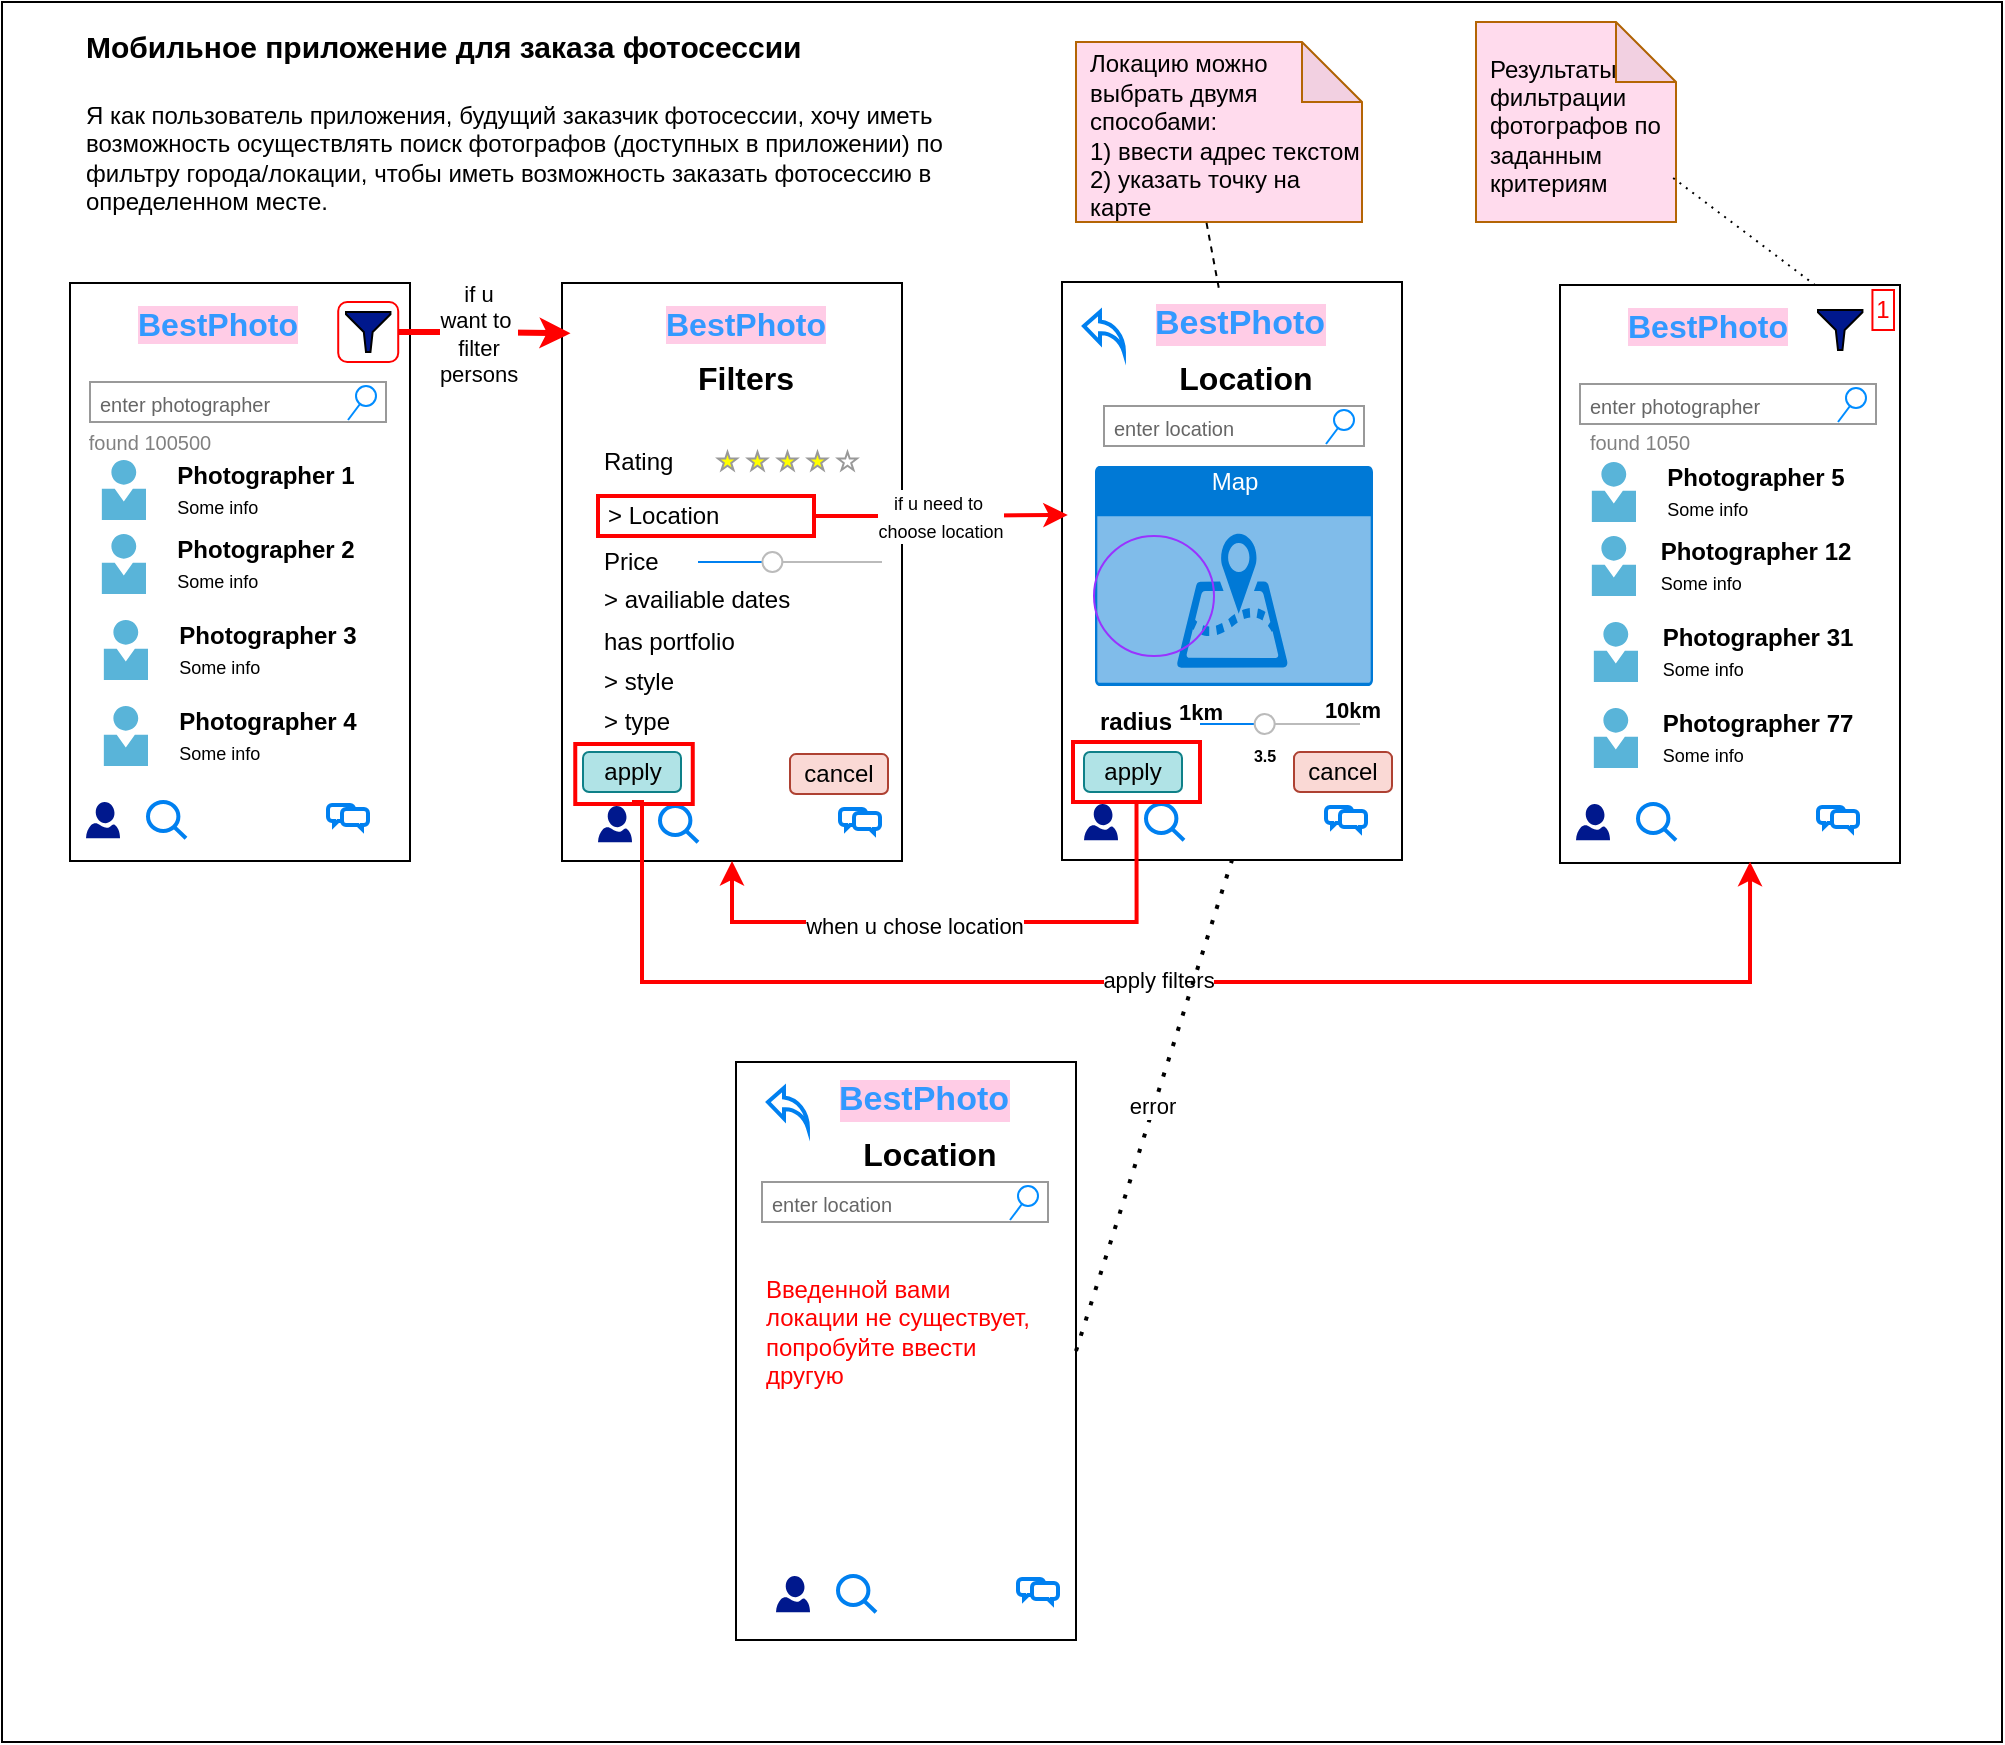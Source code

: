 <mxfile version="24.7.17">
  <diagram name="Page-1" id="f1b7ffb7-ca1e-a977-7cf5-a751b3c06c05">
    <mxGraphModel dx="1323" dy="757" grid="1" gridSize="10" guides="1" tooltips="1" connect="1" arrows="1" fold="1" page="1" pageScale="1" pageWidth="826" pageHeight="1169" background="none" math="0" shadow="0">
      <root>
        <mxCell id="0" />
        <mxCell id="1" parent="0" />
        <mxCell id="OX_goZFjynyWB9Hm4N_G-1" value="" style="rounded=0;whiteSpace=wrap;html=1;" vertex="1" parent="1">
          <mxGeometry x="10" width="1000" height="870" as="geometry" />
        </mxCell>
        <mxCell id="bg-7UnHXnVcpyb_Rmwju-104" value="" style="rounded=0;whiteSpace=wrap;html=1;labelPosition=center;verticalLabelPosition=top;align=center;verticalAlign=bottom;" parent="1" vertex="1">
          <mxGeometry x="540" y="140" width="170" height="289" as="geometry" />
        </mxCell>
        <mxCell id="bg-7UnHXnVcpyb_Rmwju-123" value="" style="rounded=0;whiteSpace=wrap;html=1;labelPosition=center;verticalLabelPosition=top;align=center;verticalAlign=bottom;" parent="1" vertex="1">
          <mxGeometry x="44" y="140.5" width="170" height="289" as="geometry" />
        </mxCell>
        <mxCell id="bg-7UnHXnVcpyb_Rmwju-124" value="" style="rounded=0;whiteSpace=wrap;html=1;labelPosition=center;verticalLabelPosition=top;align=center;verticalAlign=bottom;" parent="1" vertex="1">
          <mxGeometry x="290" y="140.5" width="170" height="289" as="geometry" />
        </mxCell>
        <mxCell id="bg-7UnHXnVcpyb_Rmwju-62" value="&lt;div style=&quot;font-size: 15px;&quot;&gt;&lt;b style=&quot;&quot;&gt;&lt;font style=&quot;font-size: 15px;&quot;&gt;Мобильное приложение для&amp;nbsp;&lt;/font&gt;&lt;/b&gt;&lt;b style=&quot;background-color: initial;&quot;&gt;заказа фотосессии&lt;/b&gt;&lt;/div&gt;&lt;div style=&quot;font-size: 15px;&quot;&gt;&lt;b style=&quot;background-color: initial;&quot;&gt;&lt;br&gt;&lt;/b&gt;&lt;/div&gt;&lt;div&gt;&lt;span style=&quot;background-color: initial;&quot;&gt;Я как пользователь приложения, будущий заказчик фотосессии, хочу иметь&lt;/span&gt;&lt;/div&gt;&lt;div&gt;возможность осуществлять поиск фотографов (доступных в приложении) по&lt;/div&gt;&lt;div&gt;фильтру города/локации, чтобы иметь возможность заказать фотосессию в&lt;/div&gt;&lt;div&gt;определенном месте.&lt;/div&gt;" style="text;html=1;align=left;verticalAlign=middle;whiteSpace=wrap;rounded=0;" parent="1" vertex="1">
          <mxGeometry x="50" y="10" width="550" height="100" as="geometry" />
        </mxCell>
        <mxCell id="bg-7UnHXnVcpyb_Rmwju-64" value="BestPhoto" style="text;html=1;align=center;verticalAlign=middle;whiteSpace=wrap;rounded=0;fontColor=#3399FF;labelBackgroundColor=#FFCCE6;fontStyle=1;fontSize=16;" parent="1" vertex="1">
          <mxGeometry x="83" y="151" width="70" height="20" as="geometry" />
        </mxCell>
        <mxCell id="bg-7UnHXnVcpyb_Rmwju-66" value="" style="image;sketch=0;aspect=fixed;html=1;points=[];align=center;fontSize=12;image=img/lib/mscae/Person.svg;" parent="1" vertex="1">
          <mxGeometry x="59.8" y="229" width="22.2" height="30" as="geometry" />
        </mxCell>
        <mxCell id="bg-7UnHXnVcpyb_Rmwju-67" value="&lt;font style=&quot;font-size: 10px;&quot;&gt;enter photographer&lt;/font&gt;" style="strokeWidth=1;shadow=0;dashed=0;align=center;html=1;shape=mxgraph.mockup.forms.searchBox;strokeColor=#999999;mainText=;strokeColor2=#008cff;fontColor=#666666;fontSize=17;align=left;spacingLeft=3;whiteSpace=wrap;" parent="1" vertex="1">
          <mxGeometry x="54" y="190" width="148" height="20" as="geometry" />
        </mxCell>
        <mxCell id="bg-7UnHXnVcpyb_Rmwju-68" value="&lt;div style=&quot;text-align: left;&quot;&gt;&lt;b style=&quot;background-color: initial;&quot;&gt;Photographer 1&lt;/b&gt;&lt;/div&gt;&lt;div style=&quot;text-align: left;&quot;&gt;&lt;span style=&quot;background-color: initial;&quot;&gt;&lt;font style=&quot;font-size: 9px;&quot;&gt;Some info&lt;/font&gt;&lt;/span&gt;&lt;/div&gt;" style="text;html=1;align=center;verticalAlign=middle;whiteSpace=wrap;rounded=0;" parent="1" vertex="1">
          <mxGeometry x="92" y="229" width="100" height="30" as="geometry" />
        </mxCell>
        <mxCell id="bg-7UnHXnVcpyb_Rmwju-69" value="" style="image;sketch=0;aspect=fixed;html=1;points=[];align=center;fontSize=12;image=img/lib/mscae/Person.svg;" parent="1" vertex="1">
          <mxGeometry x="59.8" y="266" width="22.2" height="30" as="geometry" />
        </mxCell>
        <mxCell id="bg-7UnHXnVcpyb_Rmwju-70" value="&lt;div style=&quot;text-align: left;&quot;&gt;&lt;b style=&quot;background-color: initial;&quot;&gt;Photographer 2&lt;/b&gt;&lt;/div&gt;&lt;div style=&quot;text-align: left;&quot;&gt;&lt;span style=&quot;background-color: initial;&quot;&gt;&lt;font style=&quot;font-size: 9px;&quot;&gt;Some info&lt;/font&gt;&lt;/span&gt;&lt;/div&gt;" style="text;html=1;align=center;verticalAlign=middle;whiteSpace=wrap;rounded=0;" parent="1" vertex="1">
          <mxGeometry x="92" y="266" width="100" height="30" as="geometry" />
        </mxCell>
        <mxCell id="bg-7UnHXnVcpyb_Rmwju-71" value="" style="image;sketch=0;aspect=fixed;html=1;points=[];align=center;fontSize=12;image=img/lib/mscae/Person.svg;" parent="1" vertex="1">
          <mxGeometry x="60.8" y="309" width="22.2" height="30" as="geometry" />
        </mxCell>
        <mxCell id="bg-7UnHXnVcpyb_Rmwju-72" value="&lt;div style=&quot;text-align: left;&quot;&gt;&lt;b style=&quot;background-color: initial;&quot;&gt;Photographer 3&lt;/b&gt;&lt;/div&gt;&lt;div style=&quot;text-align: left;&quot;&gt;&lt;span style=&quot;background-color: initial;&quot;&gt;&lt;font style=&quot;font-size: 9px;&quot;&gt;Some info&lt;/font&gt;&lt;/span&gt;&lt;/div&gt;" style="text;html=1;align=center;verticalAlign=middle;whiteSpace=wrap;rounded=0;" parent="1" vertex="1">
          <mxGeometry x="93" y="309" width="100" height="30" as="geometry" />
        </mxCell>
        <mxCell id="bg-7UnHXnVcpyb_Rmwju-73" value="" style="image;sketch=0;aspect=fixed;html=1;points=[];align=center;fontSize=12;image=img/lib/mscae/Person.svg;" parent="1" vertex="1">
          <mxGeometry x="60.8" y="352" width="22.2" height="30" as="geometry" />
        </mxCell>
        <mxCell id="bg-7UnHXnVcpyb_Rmwju-74" value="&lt;div style=&quot;text-align: left;&quot;&gt;&lt;b style=&quot;background-color: initial;&quot;&gt;Photographer 4&lt;/b&gt;&lt;/div&gt;&lt;div style=&quot;text-align: left;&quot;&gt;&lt;span style=&quot;background-color: initial;&quot;&gt;&lt;font style=&quot;font-size: 9px;&quot;&gt;Some info&lt;/font&gt;&lt;/span&gt;&lt;/div&gt;" style="text;html=1;align=center;verticalAlign=middle;whiteSpace=wrap;rounded=0;" parent="1" vertex="1">
          <mxGeometry x="93" y="352" width="100" height="30" as="geometry" />
        </mxCell>
        <mxCell id="bg-7UnHXnVcpyb_Rmwju-76" value="" style="sketch=0;aspect=fixed;pointerEvents=1;shadow=0;dashed=0;html=1;strokeColor=none;labelPosition=center;verticalLabelPosition=bottom;verticalAlign=top;align=center;fillColor=#00188D;shape=mxgraph.azure.user" parent="1" vertex="1">
          <mxGeometry x="52" y="400" width="17" height="18.09" as="geometry" />
        </mxCell>
        <mxCell id="bg-7UnHXnVcpyb_Rmwju-77" value="" style="html=1;verticalLabelPosition=bottom;align=center;labelBackgroundColor=#ffffff;verticalAlign=top;strokeWidth=2;strokeColor=#0080F0;shadow=0;dashed=0;shape=mxgraph.ios7.icons.looking_glass;" parent="1" vertex="1">
          <mxGeometry x="83" y="400" width="19" height="18.09" as="geometry" />
        </mxCell>
        <mxCell id="bg-7UnHXnVcpyb_Rmwju-78" value="" style="shape=image;html=1;verticalAlign=top;verticalLabelPosition=bottom;labelBackgroundColor=#ffffff;imageAspect=0;aspect=fixed;image=https://cdn2.iconfinder.com/data/icons/shopping-elements-6/64/03-Shopping_Busket-128.png" parent="1" vertex="1">
          <mxGeometry x="109" y="395.04" width="28" height="28" as="geometry" />
        </mxCell>
        <mxCell id="bg-7UnHXnVcpyb_Rmwju-80" value="" style="shape=image;html=1;verticalAlign=top;verticalLabelPosition=bottom;labelBackgroundColor=#ffffff;imageAspect=0;aspect=fixed;image=https://cdn4.iconfinder.com/data/icons/essentials-72/24/029_-_Star-128.png" parent="1" vertex="1">
          <mxGeometry x="140" y="395.04" width="24.96" height="24.96" as="geometry" />
        </mxCell>
        <mxCell id="bg-7UnHXnVcpyb_Rmwju-83" value="" style="html=1;verticalLabelPosition=bottom;align=center;labelBackgroundColor=#ffffff;verticalAlign=top;strokeWidth=2;strokeColor=#0080F0;shadow=0;dashed=0;shape=mxgraph.ios7.icons.chat;" parent="1" vertex="1">
          <mxGeometry x="173" y="401.52" width="20" height="12" as="geometry" />
        </mxCell>
        <mxCell id="bg-7UnHXnVcpyb_Rmwju-84" value="" style="sketch=0;aspect=fixed;pointerEvents=1;shadow=0;dashed=0;html=1;strokeColor=default;labelPosition=center;verticalLabelPosition=bottom;verticalAlign=top;align=center;fillColor=#00188D;shape=mxgraph.mscae.enterprise.filter;perimeterSpacing=0;" parent="1" vertex="1">
          <mxGeometry x="182" y="155" width="22.22" height="20" as="geometry" />
        </mxCell>
        <mxCell id="bg-7UnHXnVcpyb_Rmwju-86" value="" style="rounded=1;whiteSpace=wrap;html=1;fillColor=none;strokeColor=#FF0000;" parent="1" vertex="1">
          <mxGeometry x="178.11" y="150" width="30" height="30" as="geometry" />
        </mxCell>
        <mxCell id="bg-7UnHXnVcpyb_Rmwju-88" value="BestPhoto" style="text;html=1;align=center;verticalAlign=middle;whiteSpace=wrap;rounded=0;fontColor=#3399FF;labelBackgroundColor=#FFCCE6;fontStyle=1;fontSize=16;" parent="1" vertex="1">
          <mxGeometry x="347" y="151" width="70" height="20" as="geometry" />
        </mxCell>
        <mxCell id="bg-7UnHXnVcpyb_Rmwju-89" value="&lt;b&gt;&lt;font style=&quot;font-size: 16px;&quot;&gt;Filters&lt;/font&gt;&lt;/b&gt;" style="text;html=1;align=center;verticalAlign=middle;whiteSpace=wrap;rounded=0;" parent="1" vertex="1">
          <mxGeometry x="352" y="173" width="60" height="30" as="geometry" />
        </mxCell>
        <mxCell id="bg-7UnHXnVcpyb_Rmwju-90" value="Rating" style="text;html=1;align=left;verticalAlign=middle;whiteSpace=wrap;rounded=0;" parent="1" vertex="1">
          <mxGeometry x="309" y="215" width="60" height="30" as="geometry" />
        </mxCell>
        <mxCell id="bg-7UnHXnVcpyb_Rmwju-91" value="&amp;gt; Location&lt;span style=&quot;color: rgba(0, 0, 0, 0); font-family: monospace; font-size: 0px; text-wrap: nowrap;&quot;&gt;%3CmxGraphModel%3E%3Croot%3E%3CmxCell%20id%3D%220%22%2F%3E%3CmxCell%20id%3D%221%22%20parent%3D%220%22%2F%3E%3CmxCell%20id%3D%222%22%20value%3D%22%26amp%3Bgt%3B%20Rating%22%20style%3D%22text%3Bhtml%3D1%3Balign%3Dcenter%3BverticalAlign%3Dmiddle%3BwhiteSpace%3Dwrap%3Brounded%3D0%3B%22%20vertex%3D%221%22%20parent%3D%221%22%3E%3CmxGeometry%20x%3D%22250%22%20y%3D%22215%22%20width%3D%2260%22%20height%3D%2230%22%20as%3D%22geometry%22%2F%3E%3C%2FmxCell%3E%3C%2Froot%3E%3C%2FmxGraphModel%3E&lt;/span&gt;" style="text;html=1;align=left;verticalAlign=middle;whiteSpace=wrap;rounded=0;strokeColor=#FF0000;strokeWidth=2;spacingLeft=3;" parent="1" vertex="1">
          <mxGeometry x="308" y="247" width="108" height="20" as="geometry" />
        </mxCell>
        <mxCell id="bg-7UnHXnVcpyb_Rmwju-92" value="Price" style="text;html=1;align=left;verticalAlign=middle;whiteSpace=wrap;rounded=0;" parent="1" vertex="1">
          <mxGeometry x="309" y="265" width="70" height="30" as="geometry" />
        </mxCell>
        <mxCell id="bg-7UnHXnVcpyb_Rmwju-93" value="has portfolio" style="text;html=1;align=left;verticalAlign=middle;whiteSpace=wrap;rounded=0;" parent="1" vertex="1">
          <mxGeometry x="309" y="310" width="98" height="20" as="geometry" />
        </mxCell>
        <mxCell id="bg-7UnHXnVcpyb_Rmwju-94" value="&amp;gt; style&lt;span style=&quot;color: rgba(0, 0, 0, 0); font-family: monospace; font-size: 0px; text-wrap: nowrap;&quot;&gt;%3CmxGraphModel%3E%3Croot%3E%3CmxCell%20id%3D%220%22%2F%3E%3CmxCell%20id%3D%221%22%20parent%3D%220%22%2F%3E%3CmxCell%20id%3D%222%22%20value%3D%22%26amp%3Bgt%3B%20has%20portpholio%22%20style%3D%22text%3Bhtml%3D1%3Balign%3Dleft%3BverticalAlign%3Dmiddle%3BwhiteSpace%3Dwrap%3Brounded%3D0%3B%22%20vertex%3D%221%22%20parent%3D%221%22%3E%3CmxGeometry%20x%3D%22252%22%20y%3D%22300%22%20width%3D%2298%22%20height%3D%2220%22%20as%3D%22geometry%22%2F%3E%3C%2FmxCell%3E%3C%2Froot%3E%3C%2FmxGraphModel%3E&lt;/span&gt;" style="text;html=1;align=left;verticalAlign=middle;whiteSpace=wrap;rounded=0;" parent="1" vertex="1">
          <mxGeometry x="309" y="330" width="98" height="20" as="geometry" />
        </mxCell>
        <mxCell id="bg-7UnHXnVcpyb_Rmwju-95" value="&amp;gt; type" style="text;html=1;align=left;verticalAlign=middle;whiteSpace=wrap;rounded=0;" parent="1" vertex="1">
          <mxGeometry x="309" y="350" width="98" height="20" as="geometry" />
        </mxCell>
        <mxCell id="bg-7UnHXnVcpyb_Rmwju-96" value="" style="sketch=0;aspect=fixed;pointerEvents=1;shadow=0;dashed=0;html=1;strokeColor=none;labelPosition=center;verticalLabelPosition=bottom;verticalAlign=top;align=center;fillColor=#00188D;shape=mxgraph.azure.user" parent="1" vertex="1">
          <mxGeometry x="308" y="402" width="17" height="18.09" as="geometry" />
        </mxCell>
        <mxCell id="bg-7UnHXnVcpyb_Rmwju-97" value="" style="html=1;verticalLabelPosition=bottom;align=center;labelBackgroundColor=#ffffff;verticalAlign=top;strokeWidth=2;strokeColor=#0080F0;shadow=0;dashed=0;shape=mxgraph.ios7.icons.looking_glass;" parent="1" vertex="1">
          <mxGeometry x="339" y="402" width="19" height="18.09" as="geometry" />
        </mxCell>
        <mxCell id="bg-7UnHXnVcpyb_Rmwju-98" value="" style="shape=image;html=1;verticalAlign=top;verticalLabelPosition=bottom;labelBackgroundColor=#ffffff;imageAspect=0;aspect=fixed;image=https://cdn2.iconfinder.com/data/icons/shopping-elements-6/64/03-Shopping_Busket-128.png" parent="1" vertex="1">
          <mxGeometry x="365" y="397.04" width="28" height="28" as="geometry" />
        </mxCell>
        <mxCell id="bg-7UnHXnVcpyb_Rmwju-99" value="" style="shape=image;html=1;verticalAlign=top;verticalLabelPosition=bottom;labelBackgroundColor=#ffffff;imageAspect=0;aspect=fixed;image=https://cdn4.iconfinder.com/data/icons/essentials-72/24/029_-_Star-128.png" parent="1" vertex="1">
          <mxGeometry x="396" y="397.04" width="24.96" height="24.96" as="geometry" />
        </mxCell>
        <mxCell id="bg-7UnHXnVcpyb_Rmwju-100" value="" style="html=1;verticalLabelPosition=bottom;align=center;labelBackgroundColor=#ffffff;verticalAlign=top;strokeWidth=2;strokeColor=#0080F0;shadow=0;dashed=0;shape=mxgraph.ios7.icons.chat;" parent="1" vertex="1">
          <mxGeometry x="429" y="403.52" width="20" height="12" as="geometry" />
        </mxCell>
        <mxCell id="bg-7UnHXnVcpyb_Rmwju-101" value="" style="verticalLabelPosition=bottom;shadow=0;dashed=0;align=center;html=1;verticalAlign=top;strokeWidth=1;shape=mxgraph.mockup.misc.rating;strokeColor=#999999;fillColor=#ffff00;emptyFillColor=#ffffff;grade=4;ratingScale=5;ratingStyle=star;" parent="1" vertex="1">
          <mxGeometry x="368" y="225" width="102" height="10" as="geometry" />
        </mxCell>
        <mxCell id="bg-7UnHXnVcpyb_Rmwju-105" value="" style="sketch=0;aspect=fixed;pointerEvents=1;shadow=0;dashed=0;html=1;strokeColor=none;labelPosition=center;verticalLabelPosition=bottom;verticalAlign=top;align=center;fillColor=#00188D;shape=mxgraph.azure.user" parent="1" vertex="1">
          <mxGeometry x="551" y="401" width="17" height="18.09" as="geometry" />
        </mxCell>
        <mxCell id="bg-7UnHXnVcpyb_Rmwju-106" value="" style="html=1;verticalLabelPosition=bottom;align=center;labelBackgroundColor=#ffffff;verticalAlign=top;strokeWidth=2;strokeColor=#0080F0;shadow=0;dashed=0;shape=mxgraph.ios7.icons.looking_glass;" parent="1" vertex="1">
          <mxGeometry x="582" y="401" width="19" height="18.09" as="geometry" />
        </mxCell>
        <mxCell id="bg-7UnHXnVcpyb_Rmwju-107" value="" style="shape=image;html=1;verticalAlign=top;verticalLabelPosition=bottom;labelBackgroundColor=#ffffff;imageAspect=0;aspect=fixed;image=https://cdn2.iconfinder.com/data/icons/shopping-elements-6/64/03-Shopping_Busket-128.png" parent="1" vertex="1">
          <mxGeometry x="608" y="396.04" width="28" height="28" as="geometry" />
        </mxCell>
        <mxCell id="bg-7UnHXnVcpyb_Rmwju-108" value="" style="shape=image;html=1;verticalAlign=top;verticalLabelPosition=bottom;labelBackgroundColor=#ffffff;imageAspect=0;aspect=fixed;image=https://cdn4.iconfinder.com/data/icons/essentials-72/24/029_-_Star-128.png" parent="1" vertex="1">
          <mxGeometry x="639" y="396.04" width="24.96" height="24.96" as="geometry" />
        </mxCell>
        <mxCell id="bg-7UnHXnVcpyb_Rmwju-109" value="" style="html=1;verticalLabelPosition=bottom;align=center;labelBackgroundColor=#ffffff;verticalAlign=top;strokeWidth=2;strokeColor=#0080F0;shadow=0;dashed=0;shape=mxgraph.ios7.icons.chat;" parent="1" vertex="1">
          <mxGeometry x="672" y="402.52" width="20" height="12" as="geometry" />
        </mxCell>
        <mxCell id="bg-7UnHXnVcpyb_Rmwju-110" value="BestPhoto" style="text;html=1;align=center;verticalAlign=middle;whiteSpace=wrap;rounded=0;fontColor=#3399FF;labelBackgroundColor=#FFCCE6;fontStyle=1;fontSize=17;" parent="1" vertex="1">
          <mxGeometry x="593.96" y="151" width="70" height="20" as="geometry" />
        </mxCell>
        <mxCell id="bg-7UnHXnVcpyb_Rmwju-111" value="&lt;b&gt;&lt;font style=&quot;font-size: 16px;&quot;&gt;Location&lt;/font&gt;&lt;/b&gt;" style="text;html=1;align=center;verticalAlign=middle;whiteSpace=wrap;rounded=0;" parent="1" vertex="1">
          <mxGeometry x="592" y="173" width="80" height="30" as="geometry" />
        </mxCell>
        <mxCell id="bg-7UnHXnVcpyb_Rmwju-112" value="" style="html=1;verticalLabelPosition=bottom;align=center;labelBackgroundColor=#ffffff;verticalAlign=top;strokeWidth=2;strokeColor=#0080F0;shadow=0;dashed=0;shape=mxgraph.ios7.icons.back;" parent="1" vertex="1">
          <mxGeometry x="551" y="155" width="20" height="20" as="geometry" />
        </mxCell>
        <mxCell id="bg-7UnHXnVcpyb_Rmwju-113" value="&lt;font style=&quot;font-size: 10px;&quot;&gt;enter location&lt;/font&gt;" style="strokeWidth=1;shadow=0;dashed=0;align=center;html=1;shape=mxgraph.mockup.forms.searchBox;strokeColor=#999999;mainText=;strokeColor2=#008cff;fontColor=#666666;fontSize=17;align=left;spacingLeft=3;whiteSpace=wrap;" parent="1" vertex="1">
          <mxGeometry x="561" y="202" width="130" height="20" as="geometry" />
        </mxCell>
        <mxCell id="bg-7UnHXnVcpyb_Rmwju-114" value="Map" style="html=1;whiteSpace=wrap;strokeColor=none;fillColor=#0079D6;labelPosition=center;verticalLabelPosition=middle;verticalAlign=top;align=center;fontSize=12;outlineConnect=0;spacingTop=-6;fontColor=#FFFFFF;sketch=0;shape=mxgraph.sitemap.map;" parent="1" vertex="1">
          <mxGeometry x="556.5" y="232" width="139" height="110" as="geometry" />
        </mxCell>
        <mxCell id="bg-7UnHXnVcpyb_Rmwju-116" value="" style="shape=image;html=1;verticalAlign=top;verticalLabelPosition=bottom;labelBackgroundColor=#ffffff;imageAspect=0;aspect=fixed;image=https://cdn1.iconfinder.com/data/icons/ui-essential-17/32/UI_Essential_Outline_2_essential-app-ui-location-map-pin-22-128.png;imageBackground=none;" parent="1" vertex="1">
          <mxGeometry x="576" y="287" width="20" height="20" as="geometry" />
        </mxCell>
        <mxCell id="bg-7UnHXnVcpyb_Rmwju-117" value="&lt;b&gt;radius&lt;/b&gt;" style="text;html=1;align=center;verticalAlign=middle;whiteSpace=wrap;rounded=0;" parent="1" vertex="1">
          <mxGeometry x="547" y="345" width="60" height="30" as="geometry" />
        </mxCell>
        <mxCell id="bg-7UnHXnVcpyb_Rmwju-118" value="" style="html=1;verticalLabelPosition=bottom;labelBackgroundColor=#ffffff;verticalAlign=top;shadow=0;dashed=0;strokeWidth=1;shape=mxgraph.ios7ui.slider;barPos=40.42;strokeColor=#0080f0;strokeColor2=#a0a0a0;" parent="1" vertex="1">
          <mxGeometry x="609" y="353.5" width="80" height="15" as="geometry" />
        </mxCell>
        <mxCell id="bg-7UnHXnVcpyb_Rmwju-119" value="&lt;b style=&quot;font-size: 11px;&quot;&gt;&lt;font style=&quot;font-size: 11px;&quot;&gt;1km&lt;/font&gt;&lt;/b&gt;" style="text;html=1;align=center;verticalAlign=middle;whiteSpace=wrap;rounded=0;fontSize=11;" parent="1" vertex="1">
          <mxGeometry x="596" y="341.5" width="27" height="27" as="geometry" />
        </mxCell>
        <mxCell id="bg-7UnHXnVcpyb_Rmwju-120" value="&lt;b style=&quot;font-size: 11px;&quot;&gt;&lt;font style=&quot;font-size: 11px;&quot;&gt;10km&lt;/font&gt;&lt;/b&gt;" style="text;html=1;align=center;verticalAlign=middle;whiteSpace=wrap;rounded=0;fontSize=11;" parent="1" vertex="1">
          <mxGeometry x="672" y="340.5" width="27" height="27" as="geometry" />
        </mxCell>
        <mxCell id="bg-7UnHXnVcpyb_Rmwju-121" value="" style="ellipse;whiteSpace=wrap;html=1;aspect=fixed;fillColor=none;strokeColor=#9933FF;" parent="1" vertex="1">
          <mxGeometry x="556" y="267" width="60" height="60" as="geometry" />
        </mxCell>
        <mxCell id="bg-7UnHXnVcpyb_Rmwju-122" value="&lt;b&gt;3.5&lt;/b&gt;" style="text;html=1;align=center;verticalAlign=middle;whiteSpace=wrap;rounded=0;fontSize=8;" parent="1" vertex="1">
          <mxGeometry x="628" y="363" width="27" height="27" as="geometry" />
        </mxCell>
        <mxCell id="bg-7UnHXnVcpyb_Rmwju-125" value="apply" style="rounded=1;whiteSpace=wrap;html=1;fillColor=#b0e3e6;strokeColor=#0e8088;" parent="1" vertex="1">
          <mxGeometry x="551" y="375" width="49" height="20" as="geometry" />
        </mxCell>
        <mxCell id="bg-7UnHXnVcpyb_Rmwju-126" value="" style="rounded=0;whiteSpace=wrap;html=1;labelPosition=center;verticalLabelPosition=top;align=center;verticalAlign=bottom;" parent="1" vertex="1">
          <mxGeometry x="789" y="141.5" width="170" height="289" as="geometry" />
        </mxCell>
        <mxCell id="bg-7UnHXnVcpyb_Rmwju-127" value="BestPhoto" style="text;html=1;align=center;verticalAlign=middle;whiteSpace=wrap;rounded=0;fontColor=#3399FF;labelBackgroundColor=#FFCCE6;fontStyle=1;fontSize=16;" parent="1" vertex="1">
          <mxGeometry x="828" y="152" width="70" height="20" as="geometry" />
        </mxCell>
        <mxCell id="bg-7UnHXnVcpyb_Rmwju-128" value="" style="image;sketch=0;aspect=fixed;html=1;points=[];align=center;fontSize=12;image=img/lib/mscae/Person.svg;" parent="1" vertex="1">
          <mxGeometry x="804.8" y="230" width="22.2" height="30" as="geometry" />
        </mxCell>
        <mxCell id="bg-7UnHXnVcpyb_Rmwju-129" value="&lt;font style=&quot;font-size: 10px;&quot;&gt;enter photographer&lt;/font&gt;" style="strokeWidth=1;shadow=0;dashed=0;align=center;html=1;shape=mxgraph.mockup.forms.searchBox;strokeColor=#999999;mainText=;strokeColor2=#008cff;fontColor=#666666;fontSize=17;align=left;spacingLeft=3;whiteSpace=wrap;" parent="1" vertex="1">
          <mxGeometry x="799" y="191" width="148" height="20" as="geometry" />
        </mxCell>
        <mxCell id="bg-7UnHXnVcpyb_Rmwju-130" value="&lt;div style=&quot;text-align: left;&quot;&gt;&lt;b style=&quot;background-color: initial;&quot;&gt;Photographer 5&lt;/b&gt;&lt;/div&gt;&lt;div style=&quot;text-align: left;&quot;&gt;&lt;span style=&quot;background-color: initial;&quot;&gt;&lt;font style=&quot;font-size: 9px;&quot;&gt;Some info&lt;/font&gt;&lt;/span&gt;&lt;/div&gt;" style="text;html=1;align=center;verticalAlign=middle;whiteSpace=wrap;rounded=0;" parent="1" vertex="1">
          <mxGeometry x="837" y="230" width="100" height="30" as="geometry" />
        </mxCell>
        <mxCell id="bg-7UnHXnVcpyb_Rmwju-131" value="" style="image;sketch=0;aspect=fixed;html=1;points=[];align=center;fontSize=12;image=img/lib/mscae/Person.svg;" parent="1" vertex="1">
          <mxGeometry x="804.8" y="267" width="22.2" height="30" as="geometry" />
        </mxCell>
        <mxCell id="bg-7UnHXnVcpyb_Rmwju-132" value="&lt;div style=&quot;text-align: left;&quot;&gt;&lt;b style=&quot;background-color: initial;&quot;&gt;Photographer 12&lt;/b&gt;&lt;/div&gt;&lt;div style=&quot;text-align: left;&quot;&gt;&lt;span style=&quot;background-color: initial;&quot;&gt;&lt;font style=&quot;font-size: 9px;&quot;&gt;Some info&lt;/font&gt;&lt;/span&gt;&lt;/div&gt;" style="text;html=1;align=center;verticalAlign=middle;whiteSpace=wrap;rounded=0;" parent="1" vertex="1">
          <mxGeometry x="837" y="267" width="100" height="30" as="geometry" />
        </mxCell>
        <mxCell id="bg-7UnHXnVcpyb_Rmwju-133" value="" style="image;sketch=0;aspect=fixed;html=1;points=[];align=center;fontSize=12;image=img/lib/mscae/Person.svg;" parent="1" vertex="1">
          <mxGeometry x="805.8" y="310" width="22.2" height="30" as="geometry" />
        </mxCell>
        <mxCell id="bg-7UnHXnVcpyb_Rmwju-134" value="&lt;div style=&quot;text-align: left;&quot;&gt;&lt;b style=&quot;background-color: initial;&quot;&gt;Photographer 31&lt;/b&gt;&lt;/div&gt;&lt;div style=&quot;text-align: left;&quot;&gt;&lt;span style=&quot;background-color: initial;&quot;&gt;&lt;font style=&quot;font-size: 9px;&quot;&gt;Some info&lt;/font&gt;&lt;/span&gt;&lt;/div&gt;" style="text;html=1;align=center;verticalAlign=middle;whiteSpace=wrap;rounded=0;" parent="1" vertex="1">
          <mxGeometry x="838" y="310" width="100" height="30" as="geometry" />
        </mxCell>
        <mxCell id="bg-7UnHXnVcpyb_Rmwju-135" value="" style="image;sketch=0;aspect=fixed;html=1;points=[];align=center;fontSize=12;image=img/lib/mscae/Person.svg;" parent="1" vertex="1">
          <mxGeometry x="805.8" y="353" width="22.2" height="30" as="geometry" />
        </mxCell>
        <mxCell id="bg-7UnHXnVcpyb_Rmwju-136" value="&lt;div style=&quot;text-align: left;&quot;&gt;&lt;b style=&quot;background-color: initial;&quot;&gt;Photographer 77&lt;/b&gt;&lt;/div&gt;&lt;div style=&quot;text-align: left;&quot;&gt;&lt;span style=&quot;background-color: initial;&quot;&gt;&lt;font style=&quot;font-size: 9px;&quot;&gt;Some info&lt;/font&gt;&lt;/span&gt;&lt;/div&gt;" style="text;html=1;align=center;verticalAlign=middle;whiteSpace=wrap;rounded=0;" parent="1" vertex="1">
          <mxGeometry x="838" y="353" width="100" height="30" as="geometry" />
        </mxCell>
        <mxCell id="bg-7UnHXnVcpyb_Rmwju-137" value="" style="sketch=0;aspect=fixed;pointerEvents=1;shadow=0;dashed=0;html=1;strokeColor=none;labelPosition=center;verticalLabelPosition=bottom;verticalAlign=top;align=center;fillColor=#00188D;shape=mxgraph.azure.user" parent="1" vertex="1">
          <mxGeometry x="797" y="401" width="17" height="18.09" as="geometry" />
        </mxCell>
        <mxCell id="bg-7UnHXnVcpyb_Rmwju-138" value="" style="html=1;verticalLabelPosition=bottom;align=center;labelBackgroundColor=#ffffff;verticalAlign=top;strokeWidth=2;strokeColor=#0080F0;shadow=0;dashed=0;shape=mxgraph.ios7.icons.looking_glass;" parent="1" vertex="1">
          <mxGeometry x="828" y="401" width="19" height="18.09" as="geometry" />
        </mxCell>
        <mxCell id="bg-7UnHXnVcpyb_Rmwju-139" value="" style="shape=image;html=1;verticalAlign=top;verticalLabelPosition=bottom;labelBackgroundColor=#ffffff;imageAspect=0;aspect=fixed;image=https://cdn2.iconfinder.com/data/icons/shopping-elements-6/64/03-Shopping_Busket-128.png" parent="1" vertex="1">
          <mxGeometry x="854" y="396.04" width="28" height="28" as="geometry" />
        </mxCell>
        <mxCell id="bg-7UnHXnVcpyb_Rmwju-140" value="" style="shape=image;html=1;verticalAlign=top;verticalLabelPosition=bottom;labelBackgroundColor=#ffffff;imageAspect=0;aspect=fixed;image=https://cdn4.iconfinder.com/data/icons/essentials-72/24/029_-_Star-128.png" parent="1" vertex="1">
          <mxGeometry x="885" y="396.04" width="24.96" height="24.96" as="geometry" />
        </mxCell>
        <mxCell id="bg-7UnHXnVcpyb_Rmwju-141" value="" style="html=1;verticalLabelPosition=bottom;align=center;labelBackgroundColor=#ffffff;verticalAlign=top;strokeWidth=2;strokeColor=#0080F0;shadow=0;dashed=0;shape=mxgraph.ios7.icons.chat;" parent="1" vertex="1">
          <mxGeometry x="918" y="402.52" width="20" height="12" as="geometry" />
        </mxCell>
        <mxCell id="bg-7UnHXnVcpyb_Rmwju-142" value="" style="sketch=0;aspect=fixed;pointerEvents=1;shadow=0;dashed=0;html=1;strokeColor=default;labelPosition=center;verticalLabelPosition=bottom;verticalAlign=top;align=center;fillColor=#00188D;shape=mxgraph.mscae.enterprise.filter;perimeterSpacing=0;" parent="1" vertex="1">
          <mxGeometry x="918" y="154" width="22.22" height="20" as="geometry" />
        </mxCell>
        <mxCell id="bg-7UnHXnVcpyb_Rmwju-144" value="&lt;font color=&quot;#ff0000&quot;&gt;1&lt;/font&gt;" style="text;html=1;align=center;verticalAlign=middle;whiteSpace=wrap;rounded=0;strokeColor=#FF0000;" parent="1" vertex="1">
          <mxGeometry x="945.22" y="144" width="10.78" height="20" as="geometry" />
        </mxCell>
        <mxCell id="bg-7UnHXnVcpyb_Rmwju-145" value="apply" style="rounded=1;whiteSpace=wrap;html=1;fillColor=#b0e3e6;strokeColor=#0e8088;" parent="1" vertex="1">
          <mxGeometry x="300.5" y="375" width="49" height="20" as="geometry" />
        </mxCell>
        <mxCell id="bg-7UnHXnVcpyb_Rmwju-146" value="" style="shape=image;html=1;verticalAlign=top;verticalLabelPosition=bottom;labelBackgroundColor=#ffffff;imageAspect=0;aspect=fixed;image=https://cdn3.iconfinder.com/data/icons/minimalisticons/28/sort-down-128.png" parent="1" vertex="1">
          <mxGeometry x="797" y="155" width="25" height="25" as="geometry" />
        </mxCell>
        <mxCell id="bg-7UnHXnVcpyb_Rmwju-147" value="" style="shape=image;html=1;verticalAlign=top;verticalLabelPosition=bottom;labelBackgroundColor=#ffffff;imageAspect=0;aspect=fixed;image=https://cdn3.iconfinder.com/data/icons/minimalisticons/28/sort-down-128.png" parent="1" vertex="1">
          <mxGeometry x="52" y="155" width="25" height="25" as="geometry" />
        </mxCell>
        <mxCell id="bg-7UnHXnVcpyb_Rmwju-148" value="cancel" style="rounded=1;whiteSpace=wrap;html=1;fillColor=#fad9d5;strokeColor=#ae4132;" parent="1" vertex="1">
          <mxGeometry x="404" y="376.04" width="49" height="20" as="geometry" />
        </mxCell>
        <mxCell id="bg-7UnHXnVcpyb_Rmwju-149" value="cancel" style="rounded=1;whiteSpace=wrap;html=1;fillColor=#fad9d5;strokeColor=#ae4132;" parent="1" vertex="1">
          <mxGeometry x="656" y="375.04" width="49" height="20" as="geometry" />
        </mxCell>
        <mxCell id="bg-7UnHXnVcpyb_Rmwju-150" value="" style="rounded=0;whiteSpace=wrap;html=1;strokeColor=#FF0000;fillColor=none;strokeWidth=2;" parent="1" vertex="1">
          <mxGeometry x="545.5" y="370" width="63.5" height="30" as="geometry" />
        </mxCell>
        <mxCell id="bg-7UnHXnVcpyb_Rmwju-151" value="" style="rounded=0;whiteSpace=wrap;html=1;strokeColor=#FF0000;fillColor=none;strokeWidth=2;" parent="1" vertex="1">
          <mxGeometry x="296.63" y="371" width="58.75" height="30" as="geometry" />
        </mxCell>
        <mxCell id="bg-7UnHXnVcpyb_Rmwju-152" style="edgeStyle=orthogonalEdgeStyle;rounded=0;orthogonalLoop=1;jettySize=auto;html=1;exitX=1;exitY=0.5;exitDx=0;exitDy=0;strokeColor=#FF0000;strokeWidth=3;entryX=0.025;entryY=0.087;entryDx=0;entryDy=0;entryPerimeter=0;" parent="1" source="bg-7UnHXnVcpyb_Rmwju-86" target="bg-7UnHXnVcpyb_Rmwju-124" edge="1">
          <mxGeometry relative="1" as="geometry">
            <mxPoint x="226.11" y="164.5" as="sourcePoint" />
            <mxPoint x="263" y="165" as="targetPoint" />
            <Array as="points" />
          </mxGeometry>
        </mxCell>
        <mxCell id="bg-7UnHXnVcpyb_Rmwju-159" value="if u&lt;div&gt;want to&amp;nbsp;&lt;/div&gt;&lt;div&gt;filter&lt;/div&gt;&lt;div&gt;persons&lt;/div&gt;" style="edgeLabel;html=1;align=center;verticalAlign=middle;resizable=0;points=[];" parent="bg-7UnHXnVcpyb_Rmwju-152" vertex="1" connectable="0">
          <mxGeometry x="-0.079" y="-1" relative="1" as="geometry">
            <mxPoint as="offset" />
          </mxGeometry>
        </mxCell>
        <mxCell id="bg-7UnHXnVcpyb_Rmwju-153" style="edgeStyle=orthogonalEdgeStyle;rounded=0;orthogonalLoop=1;jettySize=auto;html=1;exitX=1;exitY=0.5;exitDx=0;exitDy=0;entryX=0.017;entryY=0.403;entryDx=0;entryDy=0;entryPerimeter=0;strokeWidth=2;strokeColor=#FF0000;" parent="1" source="bg-7UnHXnVcpyb_Rmwju-91" target="bg-7UnHXnVcpyb_Rmwju-104" edge="1">
          <mxGeometry relative="1" as="geometry" />
        </mxCell>
        <mxCell id="bg-7UnHXnVcpyb_Rmwju-158" value="&lt;font style=&quot;font-size: 9px;&quot;&gt;if u need to&amp;nbsp;&lt;/font&gt;&lt;div&gt;&lt;font style=&quot;font-size: 9px;&quot;&gt;choose location&lt;/font&gt;&lt;/div&gt;" style="edgeLabel;html=1;align=center;verticalAlign=middle;resizable=0;points=[];" parent="bg-7UnHXnVcpyb_Rmwju-153" vertex="1" connectable="0">
          <mxGeometry x="-0.003" relative="1" as="geometry">
            <mxPoint as="offset" />
          </mxGeometry>
        </mxCell>
        <mxCell id="bg-7UnHXnVcpyb_Rmwju-154" style="edgeStyle=orthogonalEdgeStyle;rounded=0;orthogonalLoop=1;jettySize=auto;html=1;exitX=0.5;exitY=1;exitDx=0;exitDy=0;strokeWidth=2;strokeColor=#FF0000;" parent="1" source="bg-7UnHXnVcpyb_Rmwju-150" target="bg-7UnHXnVcpyb_Rmwju-124" edge="1">
          <mxGeometry relative="1" as="geometry">
            <mxPoint x="362" y="460" as="targetPoint" />
            <Array as="points">
              <mxPoint x="577" y="460" />
              <mxPoint x="375" y="460" />
            </Array>
          </mxGeometry>
        </mxCell>
        <mxCell id="bg-7UnHXnVcpyb_Rmwju-156" value="when u chose location" style="edgeLabel;html=1;align=center;verticalAlign=middle;resizable=0;points=[];" parent="bg-7UnHXnVcpyb_Rmwju-154" vertex="1" connectable="0">
          <mxGeometry x="0.172" y="2" relative="1" as="geometry">
            <mxPoint as="offset" />
          </mxGeometry>
        </mxCell>
        <mxCell id="bg-7UnHXnVcpyb_Rmwju-155" style="edgeStyle=orthogonalEdgeStyle;rounded=0;orthogonalLoop=1;jettySize=auto;html=1;exitX=0.5;exitY=1;exitDx=0;exitDy=0;entryX=0.559;entryY=0.998;entryDx=0;entryDy=0;entryPerimeter=0;strokeWidth=2;strokeColor=#FF0000;" parent="1" source="bg-7UnHXnVcpyb_Rmwju-151" target="bg-7UnHXnVcpyb_Rmwju-126" edge="1">
          <mxGeometry relative="1" as="geometry">
            <Array as="points">
              <mxPoint x="330" y="400" />
              <mxPoint x="330" y="490" />
              <mxPoint x="884" y="490" />
            </Array>
          </mxGeometry>
        </mxCell>
        <mxCell id="bg-7UnHXnVcpyb_Rmwju-157" value="apply filters" style="edgeLabel;html=1;align=center;verticalAlign=middle;resizable=0;points=[];" parent="bg-7UnHXnVcpyb_Rmwju-155" vertex="1" connectable="0">
          <mxGeometry x="-0.004" y="1" relative="1" as="geometry">
            <mxPoint as="offset" />
          </mxGeometry>
        </mxCell>
        <mxCell id="bg-7UnHXnVcpyb_Rmwju-160" value="Результаты фильтрации&amp;nbsp; фотографов по заданным критериям" style="shape=note;whiteSpace=wrap;html=1;backgroundOutline=1;darkOpacity=0.05;fillColor=#FFDBED;strokeColor=#b46504;align=left;spacingTop=4;spacingLeft=5;" parent="1" vertex="1">
          <mxGeometry x="747" y="10" width="100" height="100" as="geometry" />
        </mxCell>
        <mxCell id="bg-7UnHXnVcpyb_Rmwju-161" value="" style="endArrow=none;dashed=1;html=1;dashPattern=1 3;strokeWidth=1;rounded=0;entryX=0.75;entryY=0;entryDx=0;entryDy=0;exitX=0.986;exitY=0.78;exitDx=0;exitDy=0;exitPerimeter=0;" parent="1" source="bg-7UnHXnVcpyb_Rmwju-160" target="bg-7UnHXnVcpyb_Rmwju-126" edge="1">
          <mxGeometry width="50" height="50" relative="1" as="geometry">
            <mxPoint x="630" y="340" as="sourcePoint" />
            <mxPoint x="680" y="290" as="targetPoint" />
          </mxGeometry>
        </mxCell>
        <mxCell id="bg-7UnHXnVcpyb_Rmwju-162" value="&amp;gt; availiable dates" style="text;html=1;align=left;verticalAlign=middle;whiteSpace=wrap;rounded=0;" parent="1" vertex="1">
          <mxGeometry x="309" y="289" width="98" height="20" as="geometry" />
        </mxCell>
        <mxCell id="bg-7UnHXnVcpyb_Rmwju-164" value="" style="shape=image;html=1;verticalAlign=top;verticalLabelPosition=bottom;labelBackgroundColor=#ffffff;imageAspect=0;aspect=fixed;image=https://cdn2.iconfinder.com/data/icons/boxicons-regular-vol-1/24/bx-check-square-128.png" parent="1" vertex="1">
          <mxGeometry x="393" y="307" width="24.5" height="24.5" as="geometry" />
        </mxCell>
        <mxCell id="bg-7UnHXnVcpyb_Rmwju-165" value="" style="html=1;verticalLabelPosition=bottom;labelBackgroundColor=#ffffff;verticalAlign=top;shadow=0;dashed=0;strokeWidth=1;shape=mxgraph.ios7ui.slider;barPos=40.42;strokeColor=#0080f0;strokeColor2=#a0a0a0;" parent="1" vertex="1">
          <mxGeometry x="358" y="272.5" width="92" height="15" as="geometry" />
        </mxCell>
        <mxCell id="bg-7UnHXnVcpyb_Rmwju-166" value="found 100500" style="text;html=1;align=center;verticalAlign=middle;whiteSpace=wrap;rounded=0;fontSize=10;fontColor=#808080;" parent="1" vertex="1">
          <mxGeometry x="44" y="205" width="80" height="30" as="geometry" />
        </mxCell>
        <mxCell id="bg-7UnHXnVcpyb_Rmwju-167" value="found 1050" style="text;html=1;align=center;verticalAlign=middle;whiteSpace=wrap;rounded=0;fontSize=10;fontColor=#808080;" parent="1" vertex="1">
          <mxGeometry x="789" y="205" width="80" height="30" as="geometry" />
        </mxCell>
        <mxCell id="bg-7UnHXnVcpyb_Rmwju-168" value="" style="rounded=0;whiteSpace=wrap;html=1;labelPosition=center;verticalLabelPosition=top;align=center;verticalAlign=bottom;" parent="1" vertex="1">
          <mxGeometry x="377" y="530" width="170" height="289" as="geometry" />
        </mxCell>
        <mxCell id="bg-7UnHXnVcpyb_Rmwju-170" value="BestPhoto" style="text;html=1;align=center;verticalAlign=middle;whiteSpace=wrap;rounded=0;fontColor=#3399FF;labelBackgroundColor=#FFCCE6;fontStyle=1;fontSize=17;" parent="1" vertex="1">
          <mxGeometry x="435.96" y="539" width="70" height="20" as="geometry" />
        </mxCell>
        <mxCell id="bg-7UnHXnVcpyb_Rmwju-171" value="&lt;b&gt;&lt;font style=&quot;font-size: 16px;&quot;&gt;Location&lt;/font&gt;&lt;/b&gt;" style="text;html=1;align=center;verticalAlign=middle;whiteSpace=wrap;rounded=0;" parent="1" vertex="1">
          <mxGeometry x="434" y="561" width="80" height="30" as="geometry" />
        </mxCell>
        <mxCell id="bg-7UnHXnVcpyb_Rmwju-172" value="" style="html=1;verticalLabelPosition=bottom;align=center;labelBackgroundColor=#ffffff;verticalAlign=top;strokeWidth=2;strokeColor=#0080F0;shadow=0;dashed=0;shape=mxgraph.ios7.icons.back;" parent="1" vertex="1">
          <mxGeometry x="393" y="543" width="20" height="20" as="geometry" />
        </mxCell>
        <mxCell id="bg-7UnHXnVcpyb_Rmwju-173" value="&lt;font style=&quot;font-size: 10px;&quot;&gt;enter location&lt;/font&gt;" style="strokeWidth=1;shadow=0;dashed=0;align=center;html=1;shape=mxgraph.mockup.forms.searchBox;strokeColor=#999999;mainText=;strokeColor2=#008cff;fontColor=#666666;fontSize=17;align=left;spacingLeft=3;whiteSpace=wrap;" parent="1" vertex="1">
          <mxGeometry x="390" y="590" width="143" height="20" as="geometry" />
        </mxCell>
        <mxCell id="bg-7UnHXnVcpyb_Rmwju-174" value="Введенной вами локации не существует, попробуйте ввести другую" style="text;html=1;align=left;verticalAlign=middle;whiteSpace=wrap;rounded=0;fontColor=#FF0000;" parent="1" vertex="1">
          <mxGeometry x="390" y="630" width="140" height="70" as="geometry" />
        </mxCell>
        <mxCell id="bg-7UnHXnVcpyb_Rmwju-175" value="" style="sketch=0;aspect=fixed;pointerEvents=1;shadow=0;dashed=0;html=1;strokeColor=none;labelPosition=center;verticalLabelPosition=bottom;verticalAlign=top;align=center;fillColor=#00188D;shape=mxgraph.azure.user" parent="1" vertex="1">
          <mxGeometry x="397" y="787" width="17" height="18.09" as="geometry" />
        </mxCell>
        <mxCell id="bg-7UnHXnVcpyb_Rmwju-176" value="" style="html=1;verticalLabelPosition=bottom;align=center;labelBackgroundColor=#ffffff;verticalAlign=top;strokeWidth=2;strokeColor=#0080F0;shadow=0;dashed=0;shape=mxgraph.ios7.icons.looking_glass;" parent="1" vertex="1">
          <mxGeometry x="428" y="787" width="19" height="18.09" as="geometry" />
        </mxCell>
        <mxCell id="bg-7UnHXnVcpyb_Rmwju-177" value="" style="shape=image;html=1;verticalAlign=top;verticalLabelPosition=bottom;labelBackgroundColor=#ffffff;imageAspect=0;aspect=fixed;image=https://cdn2.iconfinder.com/data/icons/shopping-elements-6/64/03-Shopping_Busket-128.png" parent="1" vertex="1">
          <mxGeometry x="454" y="782.04" width="28" height="28" as="geometry" />
        </mxCell>
        <mxCell id="bg-7UnHXnVcpyb_Rmwju-178" value="" style="shape=image;html=1;verticalAlign=top;verticalLabelPosition=bottom;labelBackgroundColor=#ffffff;imageAspect=0;aspect=fixed;image=https://cdn4.iconfinder.com/data/icons/essentials-72/24/029_-_Star-128.png" parent="1" vertex="1">
          <mxGeometry x="485" y="782.04" width="24.96" height="24.96" as="geometry" />
        </mxCell>
        <mxCell id="bg-7UnHXnVcpyb_Rmwju-179" value="" style="html=1;verticalLabelPosition=bottom;align=center;labelBackgroundColor=#ffffff;verticalAlign=top;strokeWidth=2;strokeColor=#0080F0;shadow=0;dashed=0;shape=mxgraph.ios7.icons.chat;" parent="1" vertex="1">
          <mxGeometry x="518" y="788.52" width="20" height="12" as="geometry" />
        </mxCell>
        <mxCell id="bg-7UnHXnVcpyb_Rmwju-180" value="" style="endArrow=none;dashed=1;html=1;dashPattern=1 3;strokeWidth=2;rounded=0;exitX=1;exitY=0.5;exitDx=0;exitDy=0;entryX=0.5;entryY=1;entryDx=0;entryDy=0;fontColor=#000000;" parent="1" source="bg-7UnHXnVcpyb_Rmwju-168" target="bg-7UnHXnVcpyb_Rmwju-104" edge="1">
          <mxGeometry width="50" height="50" relative="1" as="geometry">
            <mxPoint x="500" y="600" as="sourcePoint" />
            <mxPoint x="550" y="550" as="targetPoint" />
          </mxGeometry>
        </mxCell>
        <mxCell id="bg-7UnHXnVcpyb_Rmwju-181" value="error" style="edgeLabel;html=1;align=center;verticalAlign=middle;resizable=0;points=[];" parent="bg-7UnHXnVcpyb_Rmwju-180" vertex="1" connectable="0">
          <mxGeometry x="-0.001" y="1" relative="1" as="geometry">
            <mxPoint as="offset" />
          </mxGeometry>
        </mxCell>
        <mxCell id="OX_goZFjynyWB9Hm4N_G-2" value="Локацию можно выбрать двумя способами:&lt;div&gt;1) ввести адрес текстом&lt;/div&gt;&lt;div&gt;2) указать точку на карте&lt;/div&gt;" style="shape=note;whiteSpace=wrap;html=1;backgroundOutline=1;darkOpacity=0.05;fillColor=#FFDBED;strokeColor=#b46504;align=left;spacingTop=4;spacingLeft=5;" vertex="1" parent="1">
          <mxGeometry x="547" y="20" width="143" height="90" as="geometry" />
        </mxCell>
        <mxCell id="OX_goZFjynyWB9Hm4N_G-3" value="" style="endArrow=none;dashed=1;html=1;rounded=0;entryX=0.455;entryY=0.993;entryDx=0;entryDy=0;entryPerimeter=0;exitX=0.461;exitY=0.01;exitDx=0;exitDy=0;exitPerimeter=0;" edge="1" parent="1" source="bg-7UnHXnVcpyb_Rmwju-104" target="OX_goZFjynyWB9Hm4N_G-2">
          <mxGeometry width="50" height="50" relative="1" as="geometry">
            <mxPoint x="480" y="230" as="sourcePoint" />
            <mxPoint x="530" y="180" as="targetPoint" />
          </mxGeometry>
        </mxCell>
      </root>
    </mxGraphModel>
  </diagram>
</mxfile>
